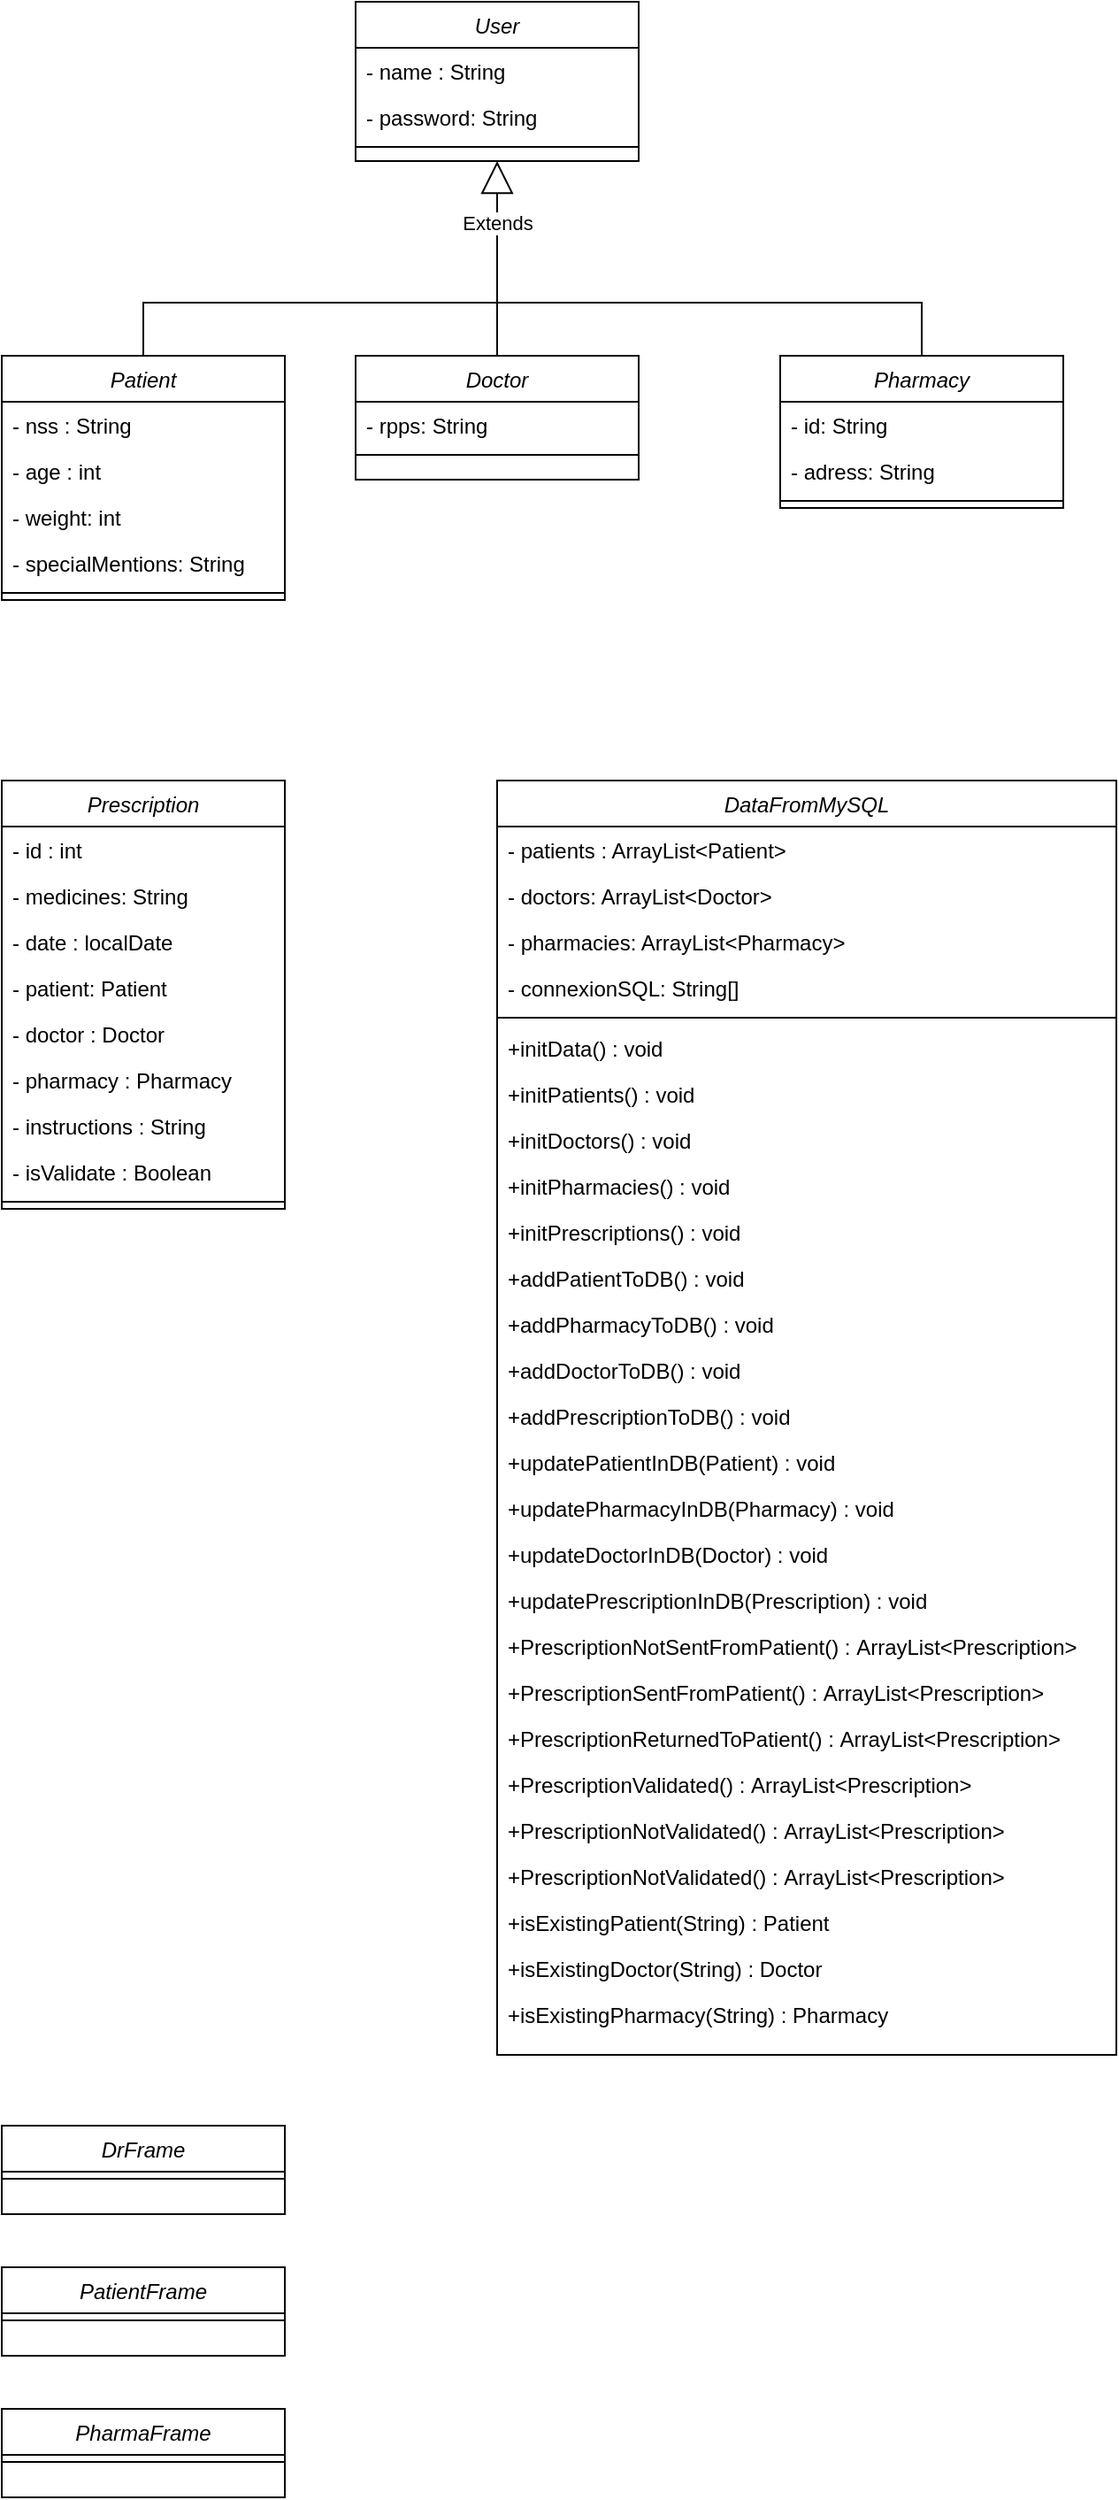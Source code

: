 <mxfile version="21.5.0" type="device">
  <diagram id="C5RBs43oDa-KdzZeNtuy" name="Page-1">
    <mxGraphModel dx="1247" dy="730" grid="1" gridSize="10" guides="1" tooltips="1" connect="1" arrows="1" fold="1" page="1" pageScale="1" pageWidth="827" pageHeight="1169" math="0" shadow="0">
      <root>
        <mxCell id="WIyWlLk6GJQsqaUBKTNV-0" />
        <mxCell id="WIyWlLk6GJQsqaUBKTNV-1" parent="WIyWlLk6GJQsqaUBKTNV-0" />
        <mxCell id="zkfFHV4jXpPFQw0GAbJ--0" value="User" style="swimlane;fontStyle=2;align=center;verticalAlign=top;childLayout=stackLayout;horizontal=1;startSize=26;horizontalStack=0;resizeParent=1;resizeLast=0;collapsible=1;marginBottom=0;rounded=0;shadow=0;strokeWidth=1;" parent="WIyWlLk6GJQsqaUBKTNV-1" vertex="1">
          <mxGeometry x="200" y="120" width="160" height="90" as="geometry">
            <mxRectangle x="230" y="140" width="160" height="26" as="alternateBounds" />
          </mxGeometry>
        </mxCell>
        <mxCell id="zkfFHV4jXpPFQw0GAbJ--1" value="- name : String" style="text;align=left;verticalAlign=top;spacingLeft=4;spacingRight=4;overflow=hidden;rotatable=0;points=[[0,0.5],[1,0.5]];portConstraint=eastwest;" parent="zkfFHV4jXpPFQw0GAbJ--0" vertex="1">
          <mxGeometry y="26" width="160" height="26" as="geometry" />
        </mxCell>
        <mxCell id="zkfFHV4jXpPFQw0GAbJ--2" value="- password: String" style="text;align=left;verticalAlign=top;spacingLeft=4;spacingRight=4;overflow=hidden;rotatable=0;points=[[0,0.5],[1,0.5]];portConstraint=eastwest;rounded=0;shadow=0;html=0;" parent="zkfFHV4jXpPFQw0GAbJ--0" vertex="1">
          <mxGeometry y="52" width="160" height="26" as="geometry" />
        </mxCell>
        <mxCell id="zkfFHV4jXpPFQw0GAbJ--4" value="" style="line;html=1;strokeWidth=1;align=left;verticalAlign=middle;spacingTop=-1;spacingLeft=3;spacingRight=3;rotatable=0;labelPosition=right;points=[];portConstraint=eastwest;" parent="zkfFHV4jXpPFQw0GAbJ--0" vertex="1">
          <mxGeometry y="78" width="160" height="8" as="geometry" />
        </mxCell>
        <mxCell id="gm1jHRFKDk8UkBT7VS1y-0" value="Patient" style="swimlane;fontStyle=2;align=center;verticalAlign=top;childLayout=stackLayout;horizontal=1;startSize=26;horizontalStack=0;resizeParent=1;resizeLast=0;collapsible=1;marginBottom=0;rounded=0;shadow=0;strokeWidth=1;" vertex="1" parent="WIyWlLk6GJQsqaUBKTNV-1">
          <mxGeometry y="320" width="160" height="138" as="geometry">
            <mxRectangle x="230" y="140" width="160" height="26" as="alternateBounds" />
          </mxGeometry>
        </mxCell>
        <mxCell id="gm1jHRFKDk8UkBT7VS1y-1" value="- nss : String" style="text;align=left;verticalAlign=top;spacingLeft=4;spacingRight=4;overflow=hidden;rotatable=0;points=[[0,0.5],[1,0.5]];portConstraint=eastwest;" vertex="1" parent="gm1jHRFKDk8UkBT7VS1y-0">
          <mxGeometry y="26" width="160" height="26" as="geometry" />
        </mxCell>
        <mxCell id="gm1jHRFKDk8UkBT7VS1y-2" value="- age : int" style="text;align=left;verticalAlign=top;spacingLeft=4;spacingRight=4;overflow=hidden;rotatable=0;points=[[0,0.5],[1,0.5]];portConstraint=eastwest;rounded=0;shadow=0;html=0;" vertex="1" parent="gm1jHRFKDk8UkBT7VS1y-0">
          <mxGeometry y="52" width="160" height="26" as="geometry" />
        </mxCell>
        <mxCell id="gm1jHRFKDk8UkBT7VS1y-4" value="- weight: int" style="text;align=left;verticalAlign=top;spacingLeft=4;spacingRight=4;overflow=hidden;rotatable=0;points=[[0,0.5],[1,0.5]];portConstraint=eastwest;rounded=0;shadow=0;html=0;" vertex="1" parent="gm1jHRFKDk8UkBT7VS1y-0">
          <mxGeometry y="78" width="160" height="26" as="geometry" />
        </mxCell>
        <mxCell id="gm1jHRFKDk8UkBT7VS1y-5" value="- specialMentions: String" style="text;align=left;verticalAlign=top;spacingLeft=4;spacingRight=4;overflow=hidden;rotatable=0;points=[[0,0.5],[1,0.5]];portConstraint=eastwest;rounded=0;shadow=0;html=0;" vertex="1" parent="gm1jHRFKDk8UkBT7VS1y-0">
          <mxGeometry y="104" width="160" height="26" as="geometry" />
        </mxCell>
        <mxCell id="gm1jHRFKDk8UkBT7VS1y-3" value="" style="line;html=1;strokeWidth=1;align=left;verticalAlign=middle;spacingTop=-1;spacingLeft=3;spacingRight=3;rotatable=0;labelPosition=right;points=[];portConstraint=eastwest;" vertex="1" parent="gm1jHRFKDk8UkBT7VS1y-0">
          <mxGeometry y="130" width="160" height="8" as="geometry" />
        </mxCell>
        <mxCell id="gm1jHRFKDk8UkBT7VS1y-7" value="Doctor" style="swimlane;fontStyle=2;align=center;verticalAlign=top;childLayout=stackLayout;horizontal=1;startSize=26;horizontalStack=0;resizeParent=1;resizeLast=0;collapsible=1;marginBottom=0;rounded=0;shadow=0;strokeWidth=1;" vertex="1" parent="WIyWlLk6GJQsqaUBKTNV-1">
          <mxGeometry x="200" y="320" width="160" height="70" as="geometry">
            <mxRectangle x="230" y="140" width="160" height="26" as="alternateBounds" />
          </mxGeometry>
        </mxCell>
        <mxCell id="gm1jHRFKDk8UkBT7VS1y-8" value="- rpps: String" style="text;align=left;verticalAlign=top;spacingLeft=4;spacingRight=4;overflow=hidden;rotatable=0;points=[[0,0.5],[1,0.5]];portConstraint=eastwest;" vertex="1" parent="gm1jHRFKDk8UkBT7VS1y-7">
          <mxGeometry y="26" width="160" height="26" as="geometry" />
        </mxCell>
        <mxCell id="gm1jHRFKDk8UkBT7VS1y-10" value="" style="line;html=1;strokeWidth=1;align=left;verticalAlign=middle;spacingTop=-1;spacingLeft=3;spacingRight=3;rotatable=0;labelPosition=right;points=[];portConstraint=eastwest;" vertex="1" parent="gm1jHRFKDk8UkBT7VS1y-7">
          <mxGeometry y="52" width="160" height="8" as="geometry" />
        </mxCell>
        <mxCell id="gm1jHRFKDk8UkBT7VS1y-12" value="Pharmacy" style="swimlane;fontStyle=2;align=center;verticalAlign=top;childLayout=stackLayout;horizontal=1;startSize=26;horizontalStack=0;resizeParent=1;resizeLast=0;collapsible=1;marginBottom=0;rounded=0;shadow=0;strokeWidth=1;" vertex="1" parent="WIyWlLk6GJQsqaUBKTNV-1">
          <mxGeometry x="440" y="320" width="160" height="86" as="geometry">
            <mxRectangle x="230" y="140" width="160" height="26" as="alternateBounds" />
          </mxGeometry>
        </mxCell>
        <mxCell id="gm1jHRFKDk8UkBT7VS1y-13" value="- id: String" style="text;align=left;verticalAlign=top;spacingLeft=4;spacingRight=4;overflow=hidden;rotatable=0;points=[[0,0.5],[1,0.5]];portConstraint=eastwest;" vertex="1" parent="gm1jHRFKDk8UkBT7VS1y-12">
          <mxGeometry y="26" width="160" height="26" as="geometry" />
        </mxCell>
        <mxCell id="gm1jHRFKDk8UkBT7VS1y-15" value="- adress: String" style="text;align=left;verticalAlign=top;spacingLeft=4;spacingRight=4;overflow=hidden;rotatable=0;points=[[0,0.5],[1,0.5]];portConstraint=eastwest;" vertex="1" parent="gm1jHRFKDk8UkBT7VS1y-12">
          <mxGeometry y="52" width="160" height="26" as="geometry" />
        </mxCell>
        <mxCell id="gm1jHRFKDk8UkBT7VS1y-14" value="" style="line;html=1;strokeWidth=1;align=left;verticalAlign=middle;spacingTop=-1;spacingLeft=3;spacingRight=3;rotatable=0;labelPosition=right;points=[];portConstraint=eastwest;" vertex="1" parent="gm1jHRFKDk8UkBT7VS1y-12">
          <mxGeometry y="78" width="160" height="8" as="geometry" />
        </mxCell>
        <mxCell id="gm1jHRFKDk8UkBT7VS1y-16" value="Prescription" style="swimlane;fontStyle=2;align=center;verticalAlign=top;childLayout=stackLayout;horizontal=1;startSize=26;horizontalStack=0;resizeParent=1;resizeLast=0;collapsible=1;marginBottom=0;rounded=0;shadow=0;strokeWidth=1;" vertex="1" parent="WIyWlLk6GJQsqaUBKTNV-1">
          <mxGeometry y="560" width="160" height="242" as="geometry">
            <mxRectangle x="230" y="140" width="160" height="26" as="alternateBounds" />
          </mxGeometry>
        </mxCell>
        <mxCell id="gm1jHRFKDk8UkBT7VS1y-18" value="- id : int" style="text;align=left;verticalAlign=top;spacingLeft=4;spacingRight=4;overflow=hidden;rotatable=0;points=[[0,0.5],[1,0.5]];portConstraint=eastwest;rounded=0;shadow=0;html=0;" vertex="1" parent="gm1jHRFKDk8UkBT7VS1y-16">
          <mxGeometry y="26" width="160" height="26" as="geometry" />
        </mxCell>
        <mxCell id="gm1jHRFKDk8UkBT7VS1y-17" value="- medicines: String" style="text;align=left;verticalAlign=top;spacingLeft=4;spacingRight=4;overflow=hidden;rotatable=0;points=[[0,0.5],[1,0.5]];portConstraint=eastwest;" vertex="1" parent="gm1jHRFKDk8UkBT7VS1y-16">
          <mxGeometry y="52" width="160" height="26" as="geometry" />
        </mxCell>
        <mxCell id="gm1jHRFKDk8UkBT7VS1y-19" value="- date : localDate" style="text;align=left;verticalAlign=top;spacingLeft=4;spacingRight=4;overflow=hidden;rotatable=0;points=[[0,0.5],[1,0.5]];portConstraint=eastwest;rounded=0;shadow=0;html=0;" vertex="1" parent="gm1jHRFKDk8UkBT7VS1y-16">
          <mxGeometry y="78" width="160" height="26" as="geometry" />
        </mxCell>
        <mxCell id="gm1jHRFKDk8UkBT7VS1y-20" value="- patient: Patient" style="text;align=left;verticalAlign=top;spacingLeft=4;spacingRight=4;overflow=hidden;rotatable=0;points=[[0,0.5],[1,0.5]];portConstraint=eastwest;rounded=0;shadow=0;html=0;" vertex="1" parent="gm1jHRFKDk8UkBT7VS1y-16">
          <mxGeometry y="104" width="160" height="26" as="geometry" />
        </mxCell>
        <mxCell id="gm1jHRFKDk8UkBT7VS1y-22" value="- doctor : Doctor" style="text;align=left;verticalAlign=top;spacingLeft=4;spacingRight=4;overflow=hidden;rotatable=0;points=[[0,0.5],[1,0.5]];portConstraint=eastwest;rounded=0;shadow=0;html=0;" vertex="1" parent="gm1jHRFKDk8UkBT7VS1y-16">
          <mxGeometry y="130" width="160" height="26" as="geometry" />
        </mxCell>
        <mxCell id="gm1jHRFKDk8UkBT7VS1y-23" value="- pharmacy : Pharmacy" style="text;align=left;verticalAlign=top;spacingLeft=4;spacingRight=4;overflow=hidden;rotatable=0;points=[[0,0.5],[1,0.5]];portConstraint=eastwest;rounded=0;shadow=0;html=0;" vertex="1" parent="gm1jHRFKDk8UkBT7VS1y-16">
          <mxGeometry y="156" width="160" height="26" as="geometry" />
        </mxCell>
        <mxCell id="gm1jHRFKDk8UkBT7VS1y-24" value="- instructions : String" style="text;align=left;verticalAlign=top;spacingLeft=4;spacingRight=4;overflow=hidden;rotatable=0;points=[[0,0.5],[1,0.5]];portConstraint=eastwest;rounded=0;shadow=0;html=0;" vertex="1" parent="gm1jHRFKDk8UkBT7VS1y-16">
          <mxGeometry y="182" width="160" height="26" as="geometry" />
        </mxCell>
        <mxCell id="gm1jHRFKDk8UkBT7VS1y-25" value="- isValidate : Boolean" style="text;align=left;verticalAlign=top;spacingLeft=4;spacingRight=4;overflow=hidden;rotatable=0;points=[[0,0.5],[1,0.5]];portConstraint=eastwest;rounded=0;shadow=0;html=0;" vertex="1" parent="gm1jHRFKDk8UkBT7VS1y-16">
          <mxGeometry y="208" width="160" height="26" as="geometry" />
        </mxCell>
        <mxCell id="gm1jHRFKDk8UkBT7VS1y-21" value="" style="line;html=1;strokeWidth=1;align=left;verticalAlign=middle;spacingTop=-1;spacingLeft=3;spacingRight=3;rotatable=0;labelPosition=right;points=[];portConstraint=eastwest;" vertex="1" parent="gm1jHRFKDk8UkBT7VS1y-16">
          <mxGeometry y="234" width="160" height="8" as="geometry" />
        </mxCell>
        <mxCell id="gm1jHRFKDk8UkBT7VS1y-26" value="DataFromMySQL" style="swimlane;fontStyle=2;align=center;verticalAlign=top;childLayout=stackLayout;horizontal=1;startSize=26;horizontalStack=0;resizeParent=1;resizeLast=0;collapsible=1;marginBottom=0;rounded=0;shadow=0;strokeWidth=1;" vertex="1" parent="WIyWlLk6GJQsqaUBKTNV-1">
          <mxGeometry x="280" y="560" width="350" height="720" as="geometry">
            <mxRectangle x="230" y="140" width="160" height="26" as="alternateBounds" />
          </mxGeometry>
        </mxCell>
        <mxCell id="gm1jHRFKDk8UkBT7VS1y-27" value="- patients : ArrayList&lt;Patient&gt;" style="text;align=left;verticalAlign=top;spacingLeft=4;spacingRight=4;overflow=hidden;rotatable=0;points=[[0,0.5],[1,0.5]];portConstraint=eastwest;" vertex="1" parent="gm1jHRFKDk8UkBT7VS1y-26">
          <mxGeometry y="26" width="350" height="26" as="geometry" />
        </mxCell>
        <mxCell id="gm1jHRFKDk8UkBT7VS1y-28" value="- doctors: ArrayList&lt;Doctor&gt;" style="text;align=left;verticalAlign=top;spacingLeft=4;spacingRight=4;overflow=hidden;rotatable=0;points=[[0,0.5],[1,0.5]];portConstraint=eastwest;rounded=0;shadow=0;html=0;" vertex="1" parent="gm1jHRFKDk8UkBT7VS1y-26">
          <mxGeometry y="52" width="350" height="26" as="geometry" />
        </mxCell>
        <mxCell id="gm1jHRFKDk8UkBT7VS1y-29" value="- pharmacies: ArrayList&lt;Pharmacy&gt;" style="text;align=left;verticalAlign=top;spacingLeft=4;spacingRight=4;overflow=hidden;rotatable=0;points=[[0,0.5],[1,0.5]];portConstraint=eastwest;rounded=0;shadow=0;html=0;" vertex="1" parent="gm1jHRFKDk8UkBT7VS1y-26">
          <mxGeometry y="78" width="350" height="26" as="geometry" />
        </mxCell>
        <mxCell id="gm1jHRFKDk8UkBT7VS1y-30" value="- connexionSQL: String[]" style="text;align=left;verticalAlign=top;spacingLeft=4;spacingRight=4;overflow=hidden;rotatable=0;points=[[0,0.5],[1,0.5]];portConstraint=eastwest;rounded=0;shadow=0;html=0;" vertex="1" parent="gm1jHRFKDk8UkBT7VS1y-26">
          <mxGeometry y="104" width="350" height="26" as="geometry" />
        </mxCell>
        <mxCell id="gm1jHRFKDk8UkBT7VS1y-31" value="" style="line;html=1;strokeWidth=1;align=left;verticalAlign=middle;spacingTop=-1;spacingLeft=3;spacingRight=3;rotatable=0;labelPosition=right;points=[];portConstraint=eastwest;" vertex="1" parent="gm1jHRFKDk8UkBT7VS1y-26">
          <mxGeometry y="130" width="350" height="8" as="geometry" />
        </mxCell>
        <mxCell id="gm1jHRFKDk8UkBT7VS1y-32" value="+initData() : void" style="text;align=left;verticalAlign=top;spacingLeft=4;spacingRight=4;overflow=hidden;rotatable=0;points=[[0,0.5],[1,0.5]];portConstraint=eastwest;rounded=0;shadow=0;html=0;" vertex="1" parent="gm1jHRFKDk8UkBT7VS1y-26">
          <mxGeometry y="138" width="350" height="26" as="geometry" />
        </mxCell>
        <mxCell id="gm1jHRFKDk8UkBT7VS1y-33" value="+initPatients() : void" style="text;align=left;verticalAlign=top;spacingLeft=4;spacingRight=4;overflow=hidden;rotatable=0;points=[[0,0.5],[1,0.5]];portConstraint=eastwest;rounded=0;shadow=0;html=0;" vertex="1" parent="gm1jHRFKDk8UkBT7VS1y-26">
          <mxGeometry y="164" width="350" height="26" as="geometry" />
        </mxCell>
        <mxCell id="gm1jHRFKDk8UkBT7VS1y-34" value="+initDoctors() : void" style="text;align=left;verticalAlign=top;spacingLeft=4;spacingRight=4;overflow=hidden;rotatable=0;points=[[0,0.5],[1,0.5]];portConstraint=eastwest;rounded=0;shadow=0;html=0;" vertex="1" parent="gm1jHRFKDk8UkBT7VS1y-26">
          <mxGeometry y="190" width="350" height="26" as="geometry" />
        </mxCell>
        <mxCell id="gm1jHRFKDk8UkBT7VS1y-35" value="+initPharmacies() : void" style="text;align=left;verticalAlign=top;spacingLeft=4;spacingRight=4;overflow=hidden;rotatable=0;points=[[0,0.5],[1,0.5]];portConstraint=eastwest;rounded=0;shadow=0;html=0;" vertex="1" parent="gm1jHRFKDk8UkBT7VS1y-26">
          <mxGeometry y="216" width="350" height="26" as="geometry" />
        </mxCell>
        <mxCell id="gm1jHRFKDk8UkBT7VS1y-36" value="+initPrescriptions() : void" style="text;align=left;verticalAlign=top;spacingLeft=4;spacingRight=4;overflow=hidden;rotatable=0;points=[[0,0.5],[1,0.5]];portConstraint=eastwest;rounded=0;shadow=0;html=0;" vertex="1" parent="gm1jHRFKDk8UkBT7VS1y-26">
          <mxGeometry y="242" width="350" height="26" as="geometry" />
        </mxCell>
        <mxCell id="gm1jHRFKDk8UkBT7VS1y-37" value="+addPatientToDB() : void" style="text;align=left;verticalAlign=top;spacingLeft=4;spacingRight=4;overflow=hidden;rotatable=0;points=[[0,0.5],[1,0.5]];portConstraint=eastwest;rounded=0;shadow=0;html=0;" vertex="1" parent="gm1jHRFKDk8UkBT7VS1y-26">
          <mxGeometry y="268" width="350" height="26" as="geometry" />
        </mxCell>
        <mxCell id="gm1jHRFKDk8UkBT7VS1y-39" value="+addPharmacyToDB() : void" style="text;align=left;verticalAlign=top;spacingLeft=4;spacingRight=4;overflow=hidden;rotatable=0;points=[[0,0.5],[1,0.5]];portConstraint=eastwest;rounded=0;shadow=0;html=0;" vertex="1" parent="gm1jHRFKDk8UkBT7VS1y-26">
          <mxGeometry y="294" width="350" height="26" as="geometry" />
        </mxCell>
        <mxCell id="gm1jHRFKDk8UkBT7VS1y-38" value="+addDoctorToDB() : void" style="text;align=left;verticalAlign=top;spacingLeft=4;spacingRight=4;overflow=hidden;rotatable=0;points=[[0,0.5],[1,0.5]];portConstraint=eastwest;rounded=0;shadow=0;html=0;" vertex="1" parent="gm1jHRFKDk8UkBT7VS1y-26">
          <mxGeometry y="320" width="350" height="26" as="geometry" />
        </mxCell>
        <mxCell id="gm1jHRFKDk8UkBT7VS1y-40" value="+addPrescriptionToDB() : void" style="text;align=left;verticalAlign=top;spacingLeft=4;spacingRight=4;overflow=hidden;rotatable=0;points=[[0,0.5],[1,0.5]];portConstraint=eastwest;rounded=0;shadow=0;html=0;" vertex="1" parent="gm1jHRFKDk8UkBT7VS1y-26">
          <mxGeometry y="346" width="350" height="26" as="geometry" />
        </mxCell>
        <mxCell id="gm1jHRFKDk8UkBT7VS1y-41" value="+updatePatientInDB(Patient) : void" style="text;align=left;verticalAlign=top;spacingLeft=4;spacingRight=4;overflow=hidden;rotatable=0;points=[[0,0.5],[1,0.5]];portConstraint=eastwest;rounded=0;shadow=0;html=0;" vertex="1" parent="gm1jHRFKDk8UkBT7VS1y-26">
          <mxGeometry y="372" width="350" height="26" as="geometry" />
        </mxCell>
        <mxCell id="gm1jHRFKDk8UkBT7VS1y-42" value="+updatePharmacyInDB(Pharmacy) : void" style="text;align=left;verticalAlign=top;spacingLeft=4;spacingRight=4;overflow=hidden;rotatable=0;points=[[0,0.5],[1,0.5]];portConstraint=eastwest;rounded=0;shadow=0;html=0;" vertex="1" parent="gm1jHRFKDk8UkBT7VS1y-26">
          <mxGeometry y="398" width="350" height="26" as="geometry" />
        </mxCell>
        <mxCell id="gm1jHRFKDk8UkBT7VS1y-43" value="+updateDoctorInDB(Doctor) : void" style="text;align=left;verticalAlign=top;spacingLeft=4;spacingRight=4;overflow=hidden;rotatable=0;points=[[0,0.5],[1,0.5]];portConstraint=eastwest;rounded=0;shadow=0;html=0;" vertex="1" parent="gm1jHRFKDk8UkBT7VS1y-26">
          <mxGeometry y="424" width="350" height="26" as="geometry" />
        </mxCell>
        <mxCell id="gm1jHRFKDk8UkBT7VS1y-44" value="+updatePrescriptionInDB(Prescription) : void" style="text;align=left;verticalAlign=top;spacingLeft=4;spacingRight=4;overflow=hidden;rotatable=0;points=[[0,0.5],[1,0.5]];portConstraint=eastwest;rounded=0;shadow=0;html=0;" vertex="1" parent="gm1jHRFKDk8UkBT7VS1y-26">
          <mxGeometry y="450" width="350" height="26" as="geometry" />
        </mxCell>
        <mxCell id="gm1jHRFKDk8UkBT7VS1y-46" value="+PrescriptionNotSentFromPatient() : ArrayList&lt;Prescription&gt;" style="text;align=left;verticalAlign=top;spacingLeft=4;spacingRight=4;overflow=hidden;rotatable=0;points=[[0,0.5],[1,0.5]];portConstraint=eastwest;rounded=0;shadow=0;html=0;" vertex="1" parent="gm1jHRFKDk8UkBT7VS1y-26">
          <mxGeometry y="476" width="350" height="26" as="geometry" />
        </mxCell>
        <mxCell id="gm1jHRFKDk8UkBT7VS1y-47" value="+PrescriptionSentFromPatient() : ArrayList&lt;Prescription&gt;" style="text;align=left;verticalAlign=top;spacingLeft=4;spacingRight=4;overflow=hidden;rotatable=0;points=[[0,0.5],[1,0.5]];portConstraint=eastwest;rounded=0;shadow=0;html=0;" vertex="1" parent="gm1jHRFKDk8UkBT7VS1y-26">
          <mxGeometry y="502" width="350" height="26" as="geometry" />
        </mxCell>
        <mxCell id="gm1jHRFKDk8UkBT7VS1y-48" value="+PrescriptionReturnedToPatient() : ArrayList&lt;Prescription&gt;" style="text;align=left;verticalAlign=top;spacingLeft=4;spacingRight=4;overflow=hidden;rotatable=0;points=[[0,0.5],[1,0.5]];portConstraint=eastwest;rounded=0;shadow=0;html=0;" vertex="1" parent="gm1jHRFKDk8UkBT7VS1y-26">
          <mxGeometry y="528" width="350" height="26" as="geometry" />
        </mxCell>
        <mxCell id="gm1jHRFKDk8UkBT7VS1y-50" value="+PrescriptionValidated() : ArrayList&lt;Prescription&gt;" style="text;align=left;verticalAlign=top;spacingLeft=4;spacingRight=4;overflow=hidden;rotatable=0;points=[[0,0.5],[1,0.5]];portConstraint=eastwest;rounded=0;shadow=0;html=0;" vertex="1" parent="gm1jHRFKDk8UkBT7VS1y-26">
          <mxGeometry y="554" width="350" height="26" as="geometry" />
        </mxCell>
        <mxCell id="gm1jHRFKDk8UkBT7VS1y-49" value="+PrescriptionNotValidated() : ArrayList&lt;Prescription&gt;" style="text;align=left;verticalAlign=top;spacingLeft=4;spacingRight=4;overflow=hidden;rotatable=0;points=[[0,0.5],[1,0.5]];portConstraint=eastwest;rounded=0;shadow=0;html=0;" vertex="1" parent="gm1jHRFKDk8UkBT7VS1y-26">
          <mxGeometry y="580" width="350" height="26" as="geometry" />
        </mxCell>
        <mxCell id="gm1jHRFKDk8UkBT7VS1y-51" value="+PrescriptionNotValidated() : ArrayList&lt;Prescription&gt;" style="text;align=left;verticalAlign=top;spacingLeft=4;spacingRight=4;overflow=hidden;rotatable=0;points=[[0,0.5],[1,0.5]];portConstraint=eastwest;rounded=0;shadow=0;html=0;" vertex="1" parent="gm1jHRFKDk8UkBT7VS1y-26">
          <mxGeometry y="606" width="350" height="26" as="geometry" />
        </mxCell>
        <mxCell id="gm1jHRFKDk8UkBT7VS1y-52" value="+isExistingPatient(String) : Patient" style="text;align=left;verticalAlign=top;spacingLeft=4;spacingRight=4;overflow=hidden;rotatable=0;points=[[0,0.5],[1,0.5]];portConstraint=eastwest;rounded=0;shadow=0;html=0;" vertex="1" parent="gm1jHRFKDk8UkBT7VS1y-26">
          <mxGeometry y="632" width="350" height="26" as="geometry" />
        </mxCell>
        <mxCell id="gm1jHRFKDk8UkBT7VS1y-53" value="+isExistingDoctor(String) : Doctor" style="text;align=left;verticalAlign=top;spacingLeft=4;spacingRight=4;overflow=hidden;rotatable=0;points=[[0,0.5],[1,0.5]];portConstraint=eastwest;rounded=0;shadow=0;html=0;" vertex="1" parent="gm1jHRFKDk8UkBT7VS1y-26">
          <mxGeometry y="658" width="350" height="26" as="geometry" />
        </mxCell>
        <mxCell id="gm1jHRFKDk8UkBT7VS1y-54" value="+isExistingPharmacy(String) : Pharmacy" style="text;align=left;verticalAlign=top;spacingLeft=4;spacingRight=4;overflow=hidden;rotatable=0;points=[[0,0.5],[1,0.5]];portConstraint=eastwest;rounded=0;shadow=0;html=0;" vertex="1" parent="gm1jHRFKDk8UkBT7VS1y-26">
          <mxGeometry y="684" width="350" height="26" as="geometry" />
        </mxCell>
        <mxCell id="gm1jHRFKDk8UkBT7VS1y-57" value="Extends" style="endArrow=block;endSize=16;endFill=0;html=1;rounded=0;entryX=0.5;entryY=1;entryDx=0;entryDy=0;" edge="1" parent="WIyWlLk6GJQsqaUBKTNV-1" target="zkfFHV4jXpPFQw0GAbJ--0">
          <mxGeometry width="160" relative="1" as="geometry">
            <mxPoint x="280" y="280" as="sourcePoint" />
            <mxPoint x="290" y="570" as="targetPoint" />
          </mxGeometry>
        </mxCell>
        <mxCell id="gm1jHRFKDk8UkBT7VS1y-59" value="" style="endArrow=none;html=1;rounded=0;exitX=0.5;exitY=0;exitDx=0;exitDy=0;" edge="1" parent="WIyWlLk6GJQsqaUBKTNV-1" source="gm1jHRFKDk8UkBT7VS1y-0">
          <mxGeometry width="50" height="50" relative="1" as="geometry">
            <mxPoint x="160.0" y="290" as="sourcePoint" />
            <mxPoint x="280" y="290" as="targetPoint" />
            <Array as="points">
              <mxPoint x="80" y="290" />
            </Array>
          </mxGeometry>
        </mxCell>
        <mxCell id="gm1jHRFKDk8UkBT7VS1y-60" value="" style="endArrow=none;html=1;rounded=0;exitX=0.5;exitY=0;exitDx=0;exitDy=0;" edge="1" parent="WIyWlLk6GJQsqaUBKTNV-1" source="gm1jHRFKDk8UkBT7VS1y-7">
          <mxGeometry width="50" height="50" relative="1" as="geometry">
            <mxPoint x="260" y="360" as="sourcePoint" />
            <mxPoint x="280" y="280" as="targetPoint" />
          </mxGeometry>
        </mxCell>
        <mxCell id="gm1jHRFKDk8UkBT7VS1y-61" value="" style="endArrow=none;html=1;rounded=0;entryX=0.5;entryY=0;entryDx=0;entryDy=0;" edge="1" parent="WIyWlLk6GJQsqaUBKTNV-1" target="gm1jHRFKDk8UkBT7VS1y-12">
          <mxGeometry width="50" height="50" relative="1" as="geometry">
            <mxPoint x="280" y="290" as="sourcePoint" />
            <mxPoint x="520" y="290" as="targetPoint" />
            <Array as="points">
              <mxPoint x="520" y="290" />
            </Array>
          </mxGeometry>
        </mxCell>
        <mxCell id="gm1jHRFKDk8UkBT7VS1y-62" value="DrFrame" style="swimlane;fontStyle=2;align=center;verticalAlign=top;childLayout=stackLayout;horizontal=1;startSize=26;horizontalStack=0;resizeParent=1;resizeLast=0;collapsible=1;marginBottom=0;rounded=0;shadow=0;strokeWidth=1;" vertex="1" parent="WIyWlLk6GJQsqaUBKTNV-1">
          <mxGeometry y="1320" width="160" height="50" as="geometry">
            <mxRectangle x="230" y="140" width="160" height="26" as="alternateBounds" />
          </mxGeometry>
        </mxCell>
        <mxCell id="gm1jHRFKDk8UkBT7VS1y-65" value="" style="line;html=1;strokeWidth=1;align=left;verticalAlign=middle;spacingTop=-1;spacingLeft=3;spacingRight=3;rotatable=0;labelPosition=right;points=[];portConstraint=eastwest;" vertex="1" parent="gm1jHRFKDk8UkBT7VS1y-62">
          <mxGeometry y="26" width="160" height="8" as="geometry" />
        </mxCell>
        <mxCell id="gm1jHRFKDk8UkBT7VS1y-70" value="PatientFrame" style="swimlane;fontStyle=2;align=center;verticalAlign=top;childLayout=stackLayout;horizontal=1;startSize=26;horizontalStack=0;resizeParent=1;resizeLast=0;collapsible=1;marginBottom=0;rounded=0;shadow=0;strokeWidth=1;" vertex="1" parent="WIyWlLk6GJQsqaUBKTNV-1">
          <mxGeometry y="1400" width="160" height="50" as="geometry">
            <mxRectangle x="230" y="140" width="160" height="26" as="alternateBounds" />
          </mxGeometry>
        </mxCell>
        <mxCell id="gm1jHRFKDk8UkBT7VS1y-71" value="" style="line;html=1;strokeWidth=1;align=left;verticalAlign=middle;spacingTop=-1;spacingLeft=3;spacingRight=3;rotatable=0;labelPosition=right;points=[];portConstraint=eastwest;" vertex="1" parent="gm1jHRFKDk8UkBT7VS1y-70">
          <mxGeometry y="26" width="160" height="8" as="geometry" />
        </mxCell>
        <mxCell id="gm1jHRFKDk8UkBT7VS1y-72" value="PharmaFrame" style="swimlane;fontStyle=2;align=center;verticalAlign=top;childLayout=stackLayout;horizontal=1;startSize=26;horizontalStack=0;resizeParent=1;resizeLast=0;collapsible=1;marginBottom=0;rounded=0;shadow=0;strokeWidth=1;" vertex="1" parent="WIyWlLk6GJQsqaUBKTNV-1">
          <mxGeometry y="1480" width="160" height="50" as="geometry">
            <mxRectangle x="230" y="140" width="160" height="26" as="alternateBounds" />
          </mxGeometry>
        </mxCell>
        <mxCell id="gm1jHRFKDk8UkBT7VS1y-73" value="" style="line;html=1;strokeWidth=1;align=left;verticalAlign=middle;spacingTop=-1;spacingLeft=3;spacingRight=3;rotatable=0;labelPosition=right;points=[];portConstraint=eastwest;" vertex="1" parent="gm1jHRFKDk8UkBT7VS1y-72">
          <mxGeometry y="26" width="160" height="8" as="geometry" />
        </mxCell>
      </root>
    </mxGraphModel>
  </diagram>
</mxfile>
